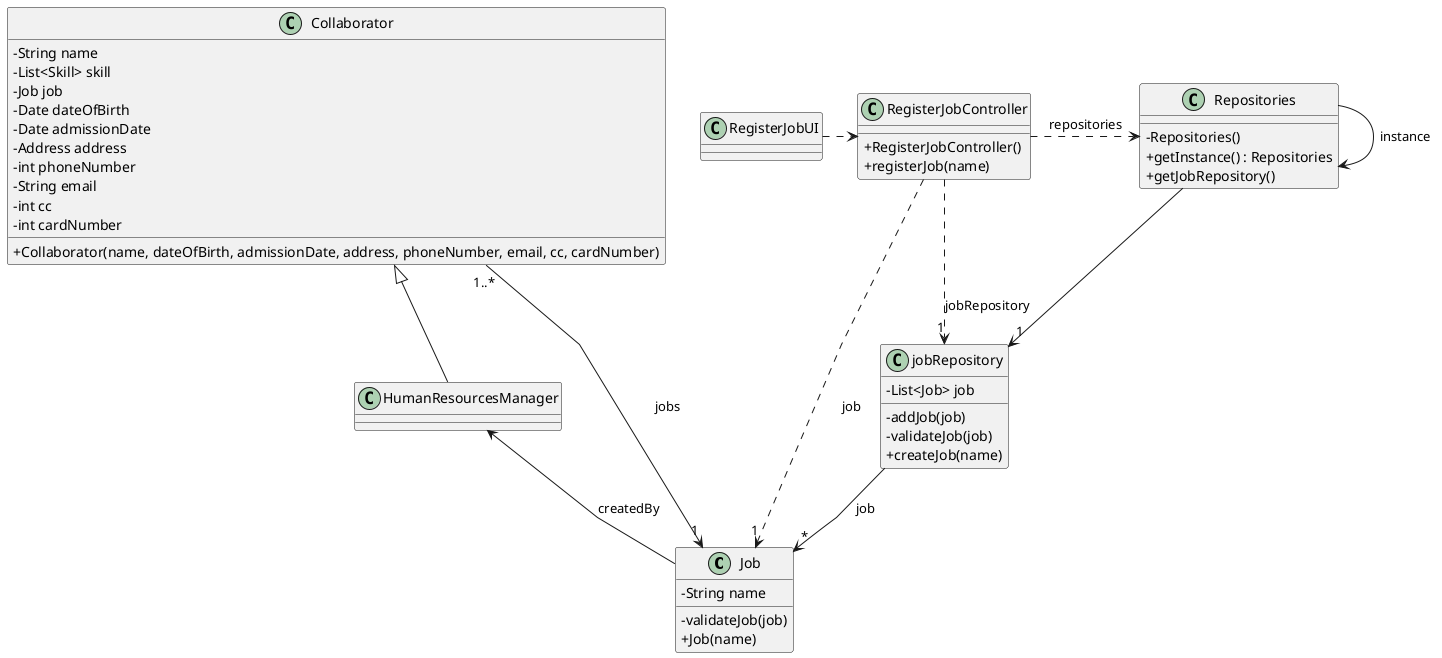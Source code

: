 @startuml
'skinparam monochrome true
skinparam packageStyle rectangle
skinparam shadowing false
skinparam linetype polyline
'skinparam linetype orto

skinparam classAttributeIconSize 0

'left to right direction

class Job {
    -String name

    -validateJob(job)
    +Job(name)
}

class RegisterJobController {

    +RegisterJobController()
    +registerJob(name)
}

class RegisterJobUI {
}

class Collaborator {
    -String name
    -List<Skill> skill
    -Job job
    -Date dateOfBirth
    -Date admissionDate
    -Address address
    -int phoneNumber
    -String email
    -int cc
    -int cardNumber

    +Collaborator(name, dateOfBirth, admissionDate, address, phoneNumber, email, cc, cardNumber)
}

class HumanResourcesManager {
}

class Repositories {

    -Repositories()
    +getInstance() : Repositories
    +getJobRepository()
}

class jobRepository {
    -List<Job> job

    -addJob(job)
    -validateJob(job)
    +createJob(name)
}

RegisterJobController .> Repositories : repositories
RegisterJobController ..> "1" Job : job
RegisterJobController ..> "1" jobRepository : jobRepository

RegisterJobUI .> RegisterJobController

Repositories -> Repositories : instance
Repositories --> "1" jobRepository

jobRepository --> "*" Job : job

Collaborator  <|--  HumanResourcesManager
Collaborator "1..*" --> "1" Job : jobs

HumanResourcesManager <--  Job: createdBy

@enduml